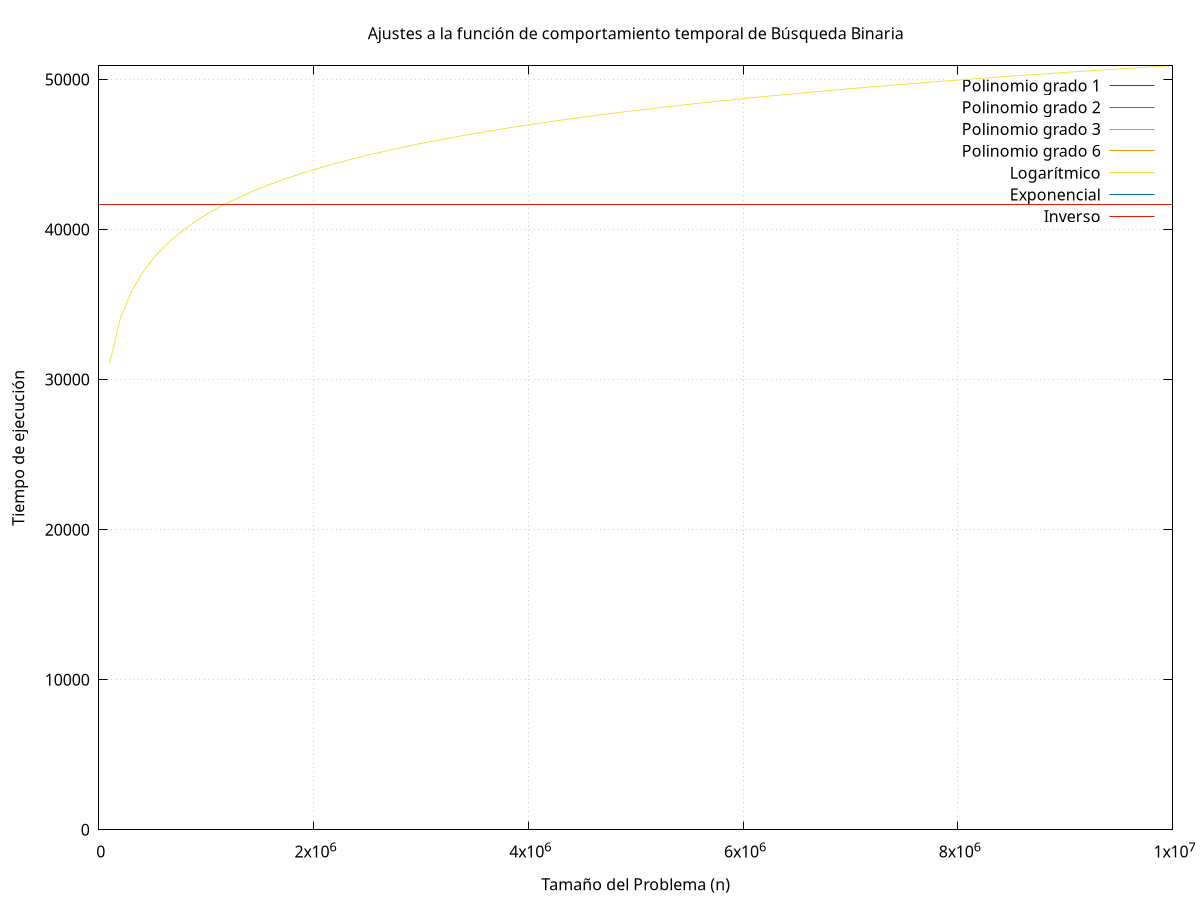 set title 'Ajustes a la función de comportamiento temporal de Búsqueda Binaria'
set grid
set xlabel 'Tamaño del Problema (n)'
set ylabel 'Tiempo de ejecución'
set xrange [0:10000000]
set yrange [0:50903]
plot \
   + 2928.967302*x**1 + 47505.000000*x**0 title 'Polinomio grado 1', \
   + -1514.965278*x**2 + 2928.967302*x**1 + 48868.468750*x**0 title 'Polinomio grado 2', \
   + 142.762124*x**3 + -1514.965278*x**2 + 2700.807471*x**1 + 48868.468750*x**0 title 'Polinomio grado 3', \
   + 860.224650*x**6 + -1003.243159*x**5 + -3292.105767*x**4 + 2970.083755*x**3 + 1719.794981*x**2 + 1191.714186*x**1 + 48370.015137*x**0 title 'Polinomio grado 6', \
  4310.079671*log(x)+-18551.073364 title 'Logarítmico', \
  0.000000 * exp(10.651261*x) title 'Exponencial', \
  1 / (-0.000000*x + 0.000024) title 'Inverso'
